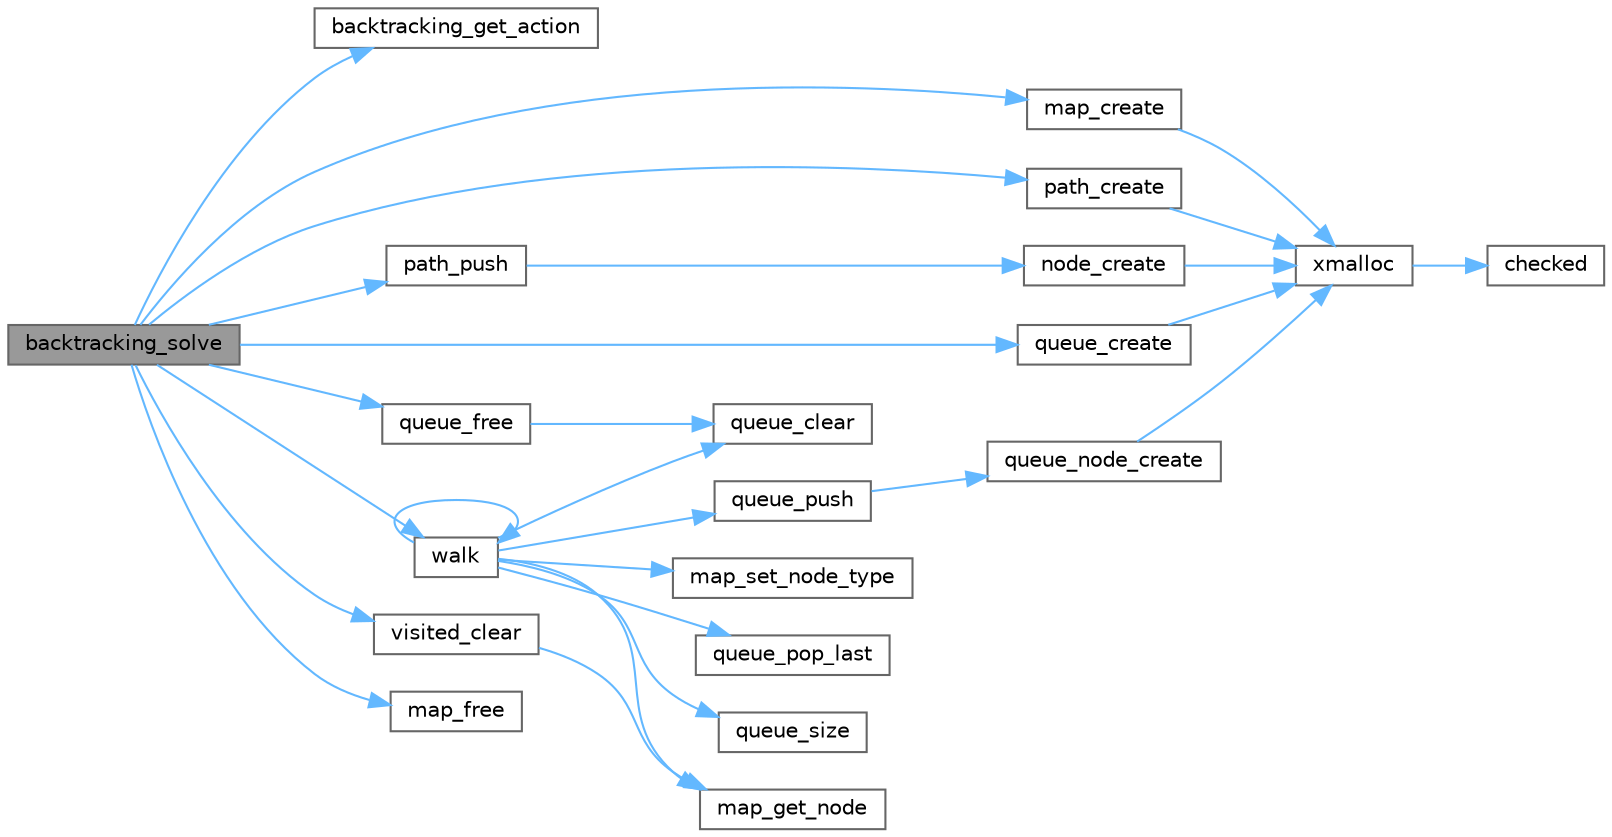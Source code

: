 digraph "backtracking_solve"
{
 // LATEX_PDF_SIZE
  bgcolor="transparent";
  edge [fontname=Helvetica,fontsize=10,labelfontname=Helvetica,labelfontsize=10];
  node [fontname=Helvetica,fontsize=10,shape=box,height=0.2,width=0.4];
  rankdir="LR";
  Node1 [label="backtracking_solve",height=0.2,width=0.4,color="gray40", fillcolor="grey60", style="filled", fontcolor="black",tooltip="function that calculate the shortest way."];
  Node1 -> Node2 [color="steelblue1",style="solid"];
  Node2 [label="backtracking_get_action",height=0.2,width=0.4,color="grey40", fillcolor="white", style="filled",URL="$backtracking_8c.html#af779bda974c07172b11cdbb7308f7fc2",tooltip="generate an action from two nodes"];
  Node1 -> Node3 [color="steelblue1",style="solid"];
  Node3 [label="map_create",height=0.2,width=0.4,color="grey40", fillcolor="white", style="filled",URL="$map_8c.html#a0930b161df18ef70edfb1c40a214db49",tooltip="Create a map filled with walls."];
  Node3 -> Node4 [color="steelblue1",style="solid"];
  Node4 [label="xmalloc",height=0.2,width=0.4,color="grey40", fillcolor="white", style="filled",URL="$alloc_8c.html#a0803c926e3d15b7ca7758c9fe3e5ce7b",tooltip="alloc memory for a pointer."];
  Node4 -> Node5 [color="steelblue1",style="solid"];
  Node5 [label="checked",height=0.2,width=0.4,color="grey40", fillcolor="white", style="filled",URL="$alloc_8c.html#a59b81da0ba228faf2f8da90c0990c21f",tooltip="check if the the malloc allocate the memory."];
  Node1 -> Node6 [color="steelblue1",style="solid"];
  Node6 [label="map_free",height=0.2,width=0.4,color="grey40", fillcolor="white", style="filled",URL="$map_8c.html#a1e40937d5df78e26bca4d5553814979c",tooltip="Frees memory used by the map Frees memory used by the map by freing all the nodes,..."];
  Node1 -> Node7 [color="steelblue1",style="solid"];
  Node7 [label="path_create",height=0.2,width=0.4,color="grey40", fillcolor="white", style="filled",URL="$path_8c.html#a15a4233aa30be8c657d7b511b8e91773",tooltip="alloc the path pointer."];
  Node7 -> Node4 [color="steelblue1",style="solid"];
  Node1 -> Node8 [color="steelblue1",style="solid"];
  Node8 [label="path_push",height=0.2,width=0.4,color="grey40", fillcolor="white", style="filled",URL="$path_8c.html#a312d2b5d69205c8ec0e7b61460fe4bc8",tooltip="append an action to the end of the path"];
  Node8 -> Node9 [color="steelblue1",style="solid"];
  Node9 [label="node_create",height=0.2,width=0.4,color="grey40", fillcolor="white", style="filled",URL="$path_8c.html#aff92e587423d8e459058a5c1bc60e64f",tooltip="alloc the node pointer"];
  Node9 -> Node4 [color="steelblue1",style="solid"];
  Node1 -> Node10 [color="steelblue1",style="solid"];
  Node10 [label="queue_create",height=0.2,width=0.4,color="grey40", fillcolor="white", style="filled",URL="$queue_8c.html#af8084a085cc985175e44c1ac5bde35d3",tooltip="alloc the memory for the tail."];
  Node10 -> Node4 [color="steelblue1",style="solid"];
  Node1 -> Node11 [color="steelblue1",style="solid"];
  Node11 [label="queue_free",height=0.2,width=0.4,color="grey40", fillcolor="white", style="filled",URL="$queue_8c.html#abf604398920042a8056f257d292fe8a3",tooltip="dealloc the memory of the queue pointer."];
  Node11 -> Node12 [color="steelblue1",style="solid"];
  Node12 [label="queue_clear",height=0.2,width=0.4,color="grey40", fillcolor="white", style="filled",URL="$queue_8c.html#a0996aa6c72e422580a4b2556b4773a05",tooltip="remove all the nodes from a queue"];
  Node1 -> Node13 [color="steelblue1",style="solid"];
  Node13 [label="visited_clear",height=0.2,width=0.4,color="grey40", fillcolor="white", style="filled",URL="$backtracking_8c.html#afe089b185e698479a2f723e1540a359e",tooltip="clear the visited coordinates"];
  Node13 -> Node14 [color="steelblue1",style="solid"];
  Node14 [label="map_get_node",height=0.2,width=0.4,color="grey40", fillcolor="white", style="filled",URL="$map_8c.html#a8c80d137d2a24e25e7b9c65b190abc80",tooltip="Get a node from the map Given a map and a set of coordinates, the fuctions returs the pointer to the ..."];
  Node1 -> Node15 [color="steelblue1",style="solid"];
  Node15 [label="walk",height=0.2,width=0.4,color="grey40", fillcolor="white", style="filled",URL="$backtracking_8c.html#a040545c1ead3f342b9951491c2e0fb42",tooltip="function that calculate a single step recursively"];
  Node15 -> Node14 [color="steelblue1",style="solid"];
  Node15 -> Node16 [color="steelblue1",style="solid"];
  Node16 [label="map_set_node_type",height=0.2,width=0.4,color="grey40", fillcolor="white", style="filled",URL="$map_8c.html#abd35c914eea56a96665b73c5f438c6d2",tooltip="copy the node type to a new variable"];
  Node15 -> Node12 [color="steelblue1",style="solid"];
  Node15 -> Node17 [color="steelblue1",style="solid"];
  Node17 [label="queue_pop_last",height=0.2,width=0.4,color="grey40", fillcolor="white", style="filled",URL="$queue_8c.html#acae3f6cc8288bfead94822e08e018c7b",tooltip="remove a node from the end of the queue"];
  Node15 -> Node18 [color="steelblue1",style="solid"];
  Node18 [label="queue_push",height=0.2,width=0.4,color="grey40", fillcolor="white", style="filled",URL="$queue_8c.html#a5ac2b2c1a4bf61db818176014d545d2c",tooltip="append a node to the end of the queue."];
  Node18 -> Node19 [color="steelblue1",style="solid"];
  Node19 [label="queue_node_create",height=0.2,width=0.4,color="grey40", fillcolor="white", style="filled",URL="$queue_8c.html#a3dc1445d48a39aa8d58d9399556f15ed",tooltip="allocate the memory for the position of the queue."];
  Node19 -> Node4 [color="steelblue1",style="solid"];
  Node15 -> Node20 [color="steelblue1",style="solid"];
  Node20 [label="queue_size",height=0.2,width=0.4,color="grey40", fillcolor="white", style="filled",URL="$queue_8c.html#a99ea371ee38654b402193379036d424e",tooltip="calculate the cost of the queue."];
  Node15 -> Node15 [color="steelblue1",style="solid"];
}
